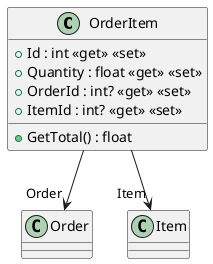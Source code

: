@startuml
class OrderItem {
    + Id : int <<get>> <<set>>
    + Quantity : float <<get>> <<set>>
    + OrderId : int? <<get>> <<set>>
    + ItemId : int? <<get>> <<set>>
    + GetTotal() : float
}
OrderItem --> "Order" Order
OrderItem --> "Item" Item
@enduml
